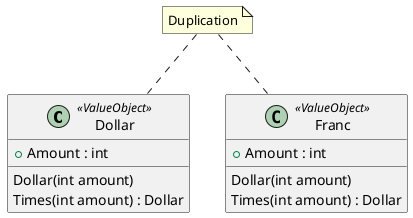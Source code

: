 @startuml
class Dollar <<ValueObject>>
{
    +Amount : int
    Dollar(int amount)
    Times(int amount) : Dollar
}

class Franc <<ValueObject>>
{
    +Amount : int
    Dollar(int amount)
    Times(int amount) : Dollar
}

note "Duplication" as N
N .. Dollar
N .. Franc
@enduml